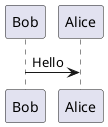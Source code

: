 @startuml

' я не умею настолько заранее продумывать классы
' и не понимаю, зачем это делать in the first place.
' разработчики сами способны спроектировать отдельный компонент

Bob -> Alice: Hello

@enduml